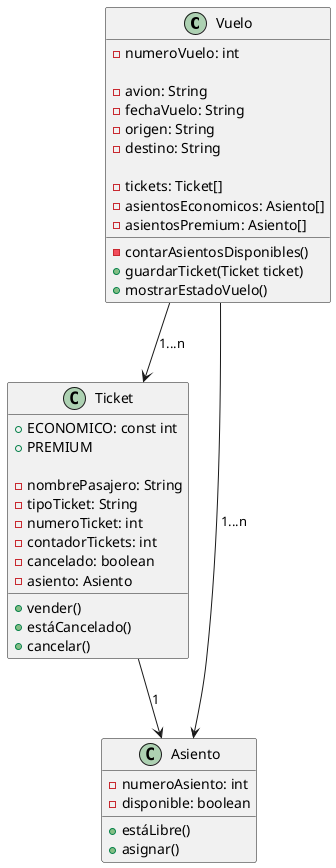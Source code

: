@startuml
'https://plantuml.com/class-diagram

class Vuelo{

- numeroVuelo: int

- avion: String
- fechaVuelo: String
- origen: String
- destino: String

- tickets: Ticket[]
- asientosEconomicos: Asiento[]
- asientosPremium: Asiento[]

- contarAsientosDisponibles()
+ guardarTicket(Ticket ticket)
+ mostrarEstadoVuelo()

}

class Ticket {

+ ECONOMICO: const int
+ PREMIUM

- nombrePasajero: String
- tipoTicket: String
- numeroTicket: int
- contadorTickets: int
- cancelado: boolean
- asiento: Asiento

+ vender()
+ estáCancelado()
+ cancelar()

}

class Asiento{

- numeroAsiento: int
- disponible: boolean

+ estáLibre()
+ asignar()

}

Vuelo  --> Ticket  : "1...n"
Vuelo  --> Asiento : "1...n"
Ticket --> Asiento : "1"

@enduml